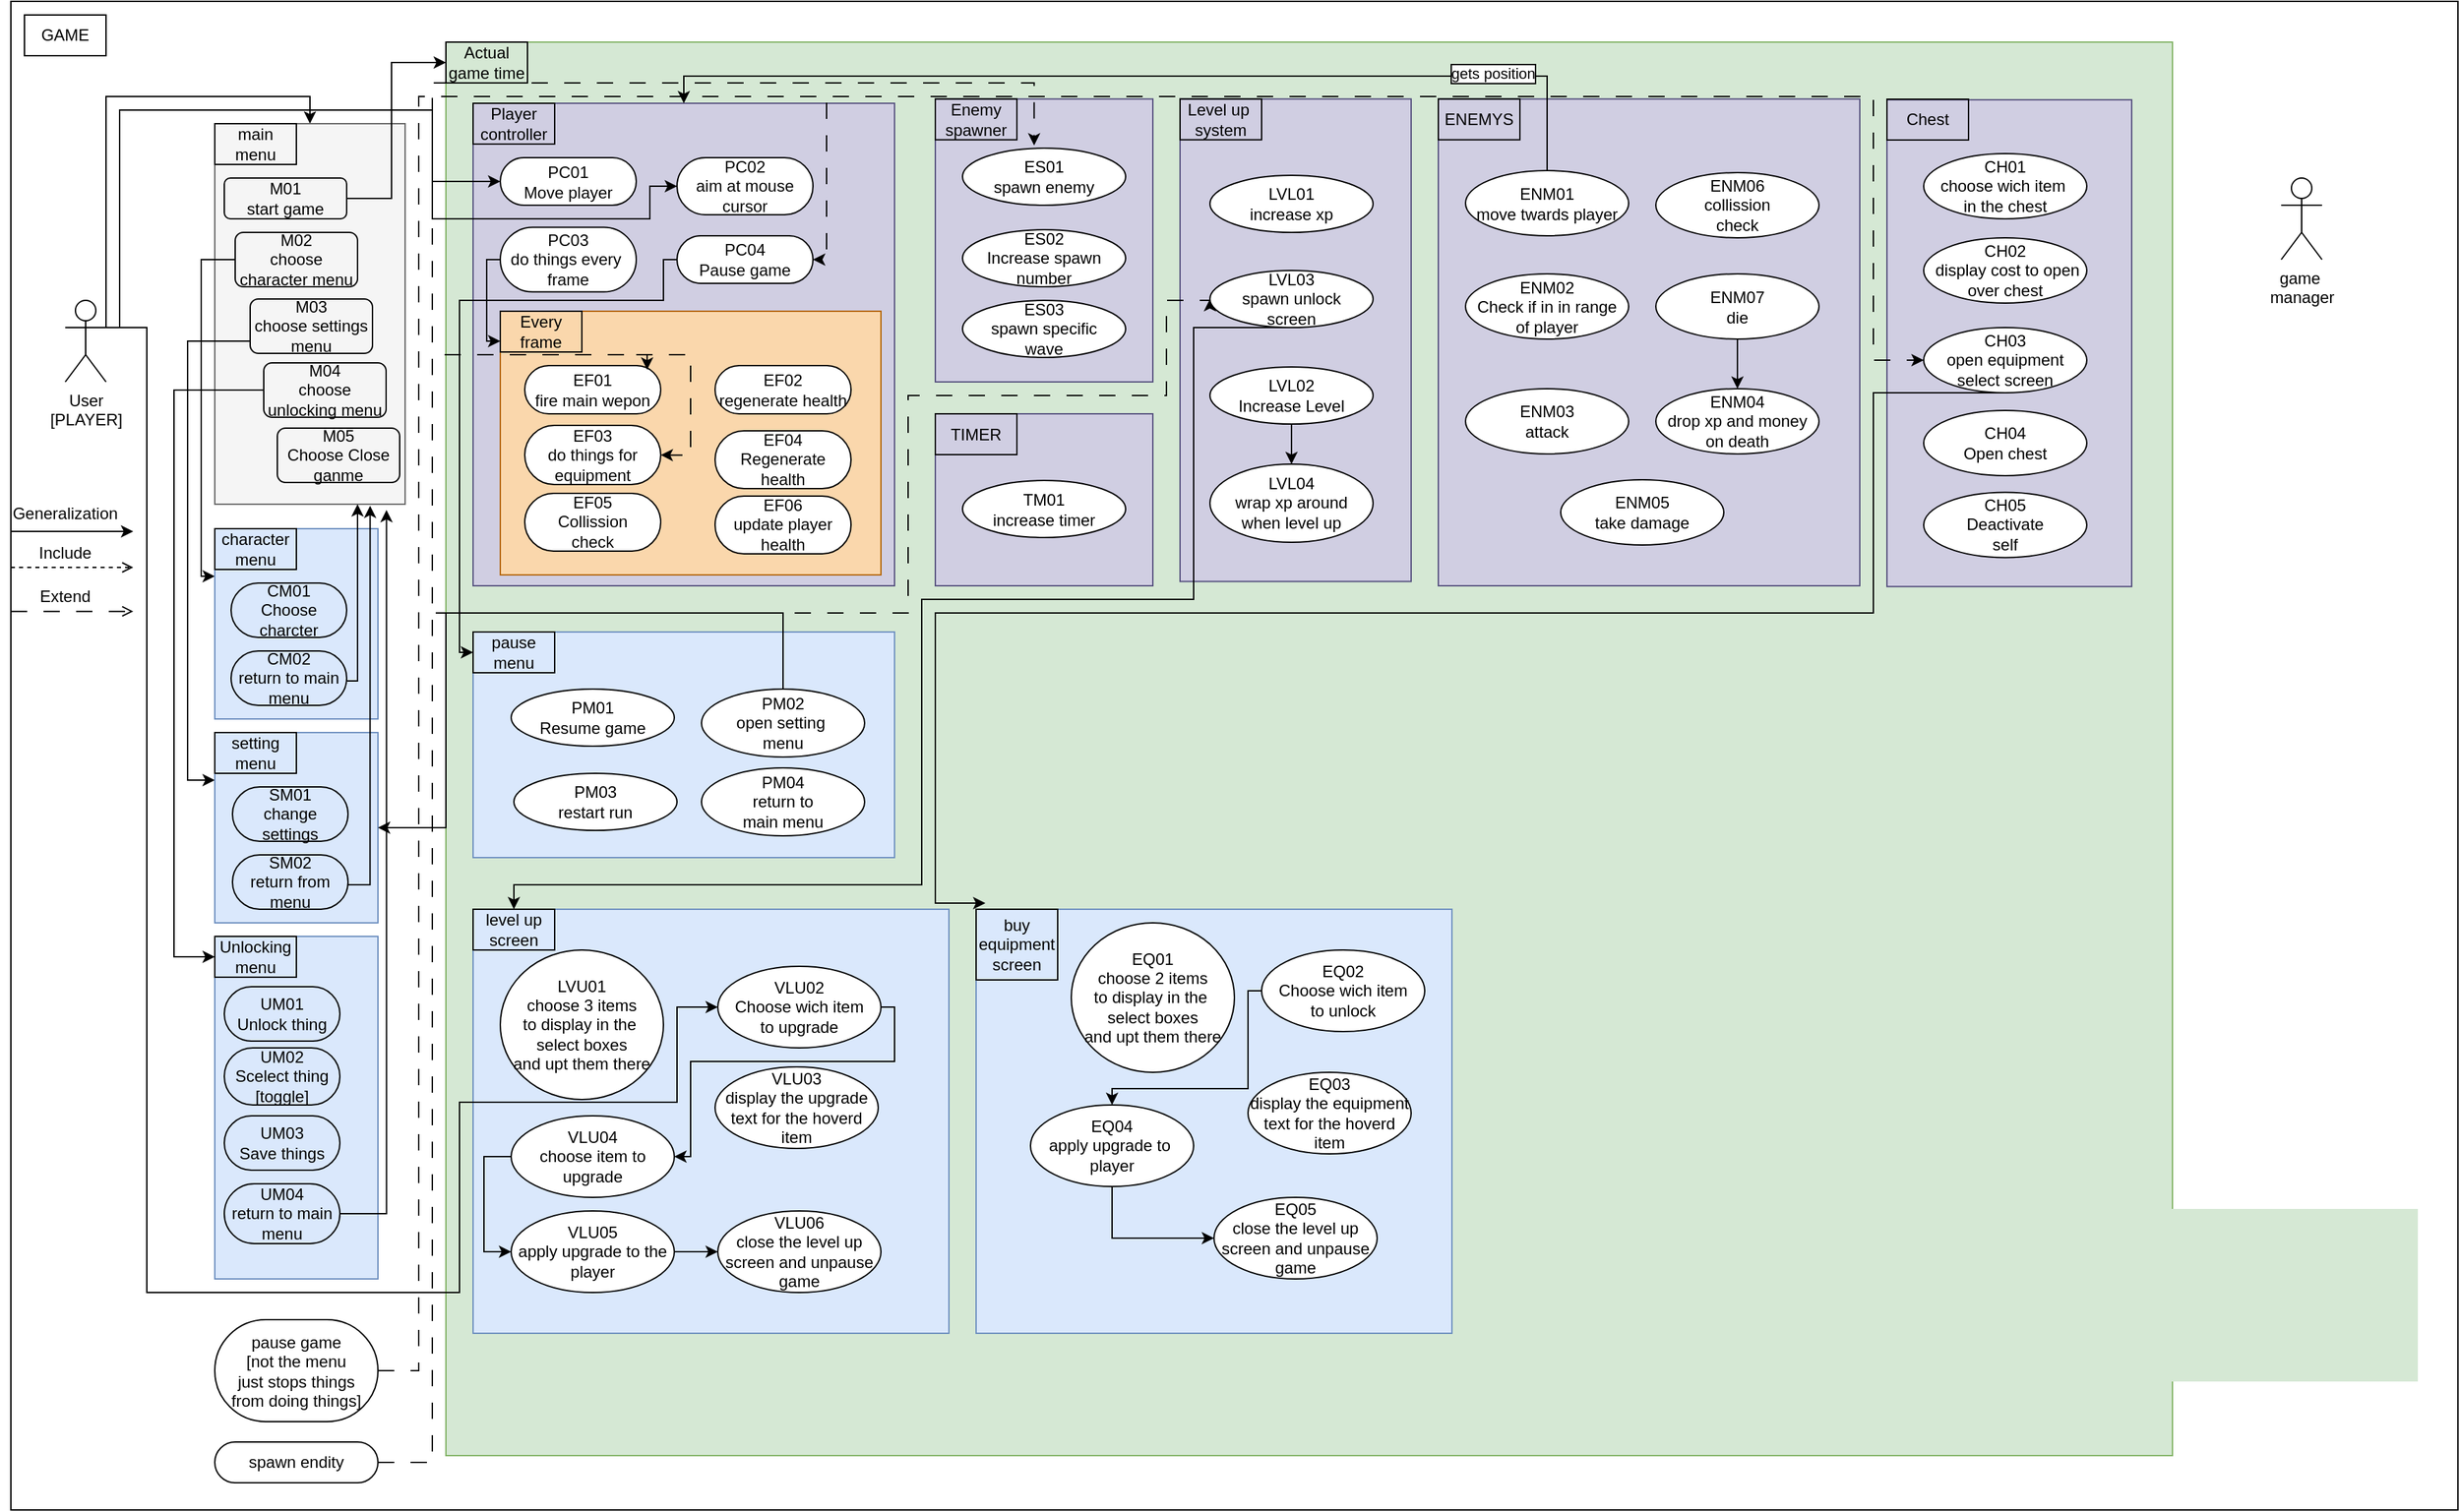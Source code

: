 <mxfile version="20.8.16" type="device"><diagram name="Page-1" id="GwlXsIh3hs98SMKbAgWY"><mxGraphModel dx="1418" dy="820" grid="1" gridSize="10" guides="1" tooltips="1" connect="1" arrows="1" fold="1" page="1" pageScale="1" pageWidth="850" pageHeight="1100" math="0" shadow="0"><root><mxCell id="0"/><mxCell id="1" parent="0"/><mxCell id="DsSFPHIKgRVyUwxGFitv-7" value="" style="rounded=0;whiteSpace=wrap;html=1;" parent="1" vertex="1"><mxGeometry x="20" y="10" width="1800" height="1110" as="geometry"/></mxCell><mxCell id="IYoSoowzvRIeeoeQHEjg-9" style="edgeStyle=orthogonalEdgeStyle;rounded=0;orthogonalLoop=1;jettySize=auto;html=1;exitX=1;exitY=0.333;exitDx=0;exitDy=0;exitPerimeter=0;" parent="1" source="IYoSoowzvRIeeoeQHEjg-1" target="IYoSoowzvRIeeoeQHEjg-6" edge="1"><mxGeometry relative="1" as="geometry"><Array as="points"><mxPoint x="90" y="80"/></Array></mxGeometry></mxCell><mxCell id="IYoSoowzvRIeeoeQHEjg-1" value="User&lt;br&gt;[PLAYER]" style="shape=umlActor;verticalLabelPosition=bottom;verticalAlign=top;html=1;outlineConnect=0;" parent="1" vertex="1"><mxGeometry x="60" y="230" width="30" height="60" as="geometry"/></mxCell><mxCell id="IYoSoowzvRIeeoeQHEjg-5" value="GAME" style="text;html=1;strokeColor=default;fillColor=none;align=center;verticalAlign=middle;whiteSpace=wrap;rounded=0;movable=0;resizable=0;rotatable=0;deletable=0;editable=0;connectable=0;" parent="1" vertex="1"><mxGeometry x="30" y="20" width="60" height="30" as="geometry"/></mxCell><mxCell id="IYoSoowzvRIeeoeQHEjg-6" value="" style="rounded=0;whiteSpace=wrap;html=1;strokeColor=#666666;fillColor=#f5f5f5;fontColor=#333333;" parent="1" vertex="1"><mxGeometry x="170" y="100" width="140" height="280" as="geometry"/></mxCell><mxCell id="IYoSoowzvRIeeoeQHEjg-8" value="main menu" style="text;html=1;strokeColor=default;fillColor=none;align=center;verticalAlign=middle;whiteSpace=wrap;rounded=0;" parent="1" vertex="1"><mxGeometry x="170" y="100" width="60" height="30" as="geometry"/></mxCell><mxCell id="IYoSoowzvRIeeoeQHEjg-40" style="edgeStyle=orthogonalEdgeStyle;rounded=0;orthogonalLoop=1;jettySize=auto;html=1;exitX=1;exitY=0.5;exitDx=0;exitDy=0;entryX=0;entryY=0.5;entryDx=0;entryDy=0;" parent="1" source="IYoSoowzvRIeeoeQHEjg-10" target="IYoSoowzvRIeeoeQHEjg-39" edge="1"><mxGeometry relative="1" as="geometry"><Array as="points"><mxPoint x="300" y="155"/><mxPoint x="300" y="55"/></Array></mxGeometry></mxCell><mxCell id="IYoSoowzvRIeeoeQHEjg-10" value="M01&lt;br&gt;start game" style="rounded=1;whiteSpace=wrap;html=1;strokeColor=default;fillColor=none;perimeter=orthogonalPerimeter;" parent="1" vertex="1"><mxGeometry x="177" y="140" width="90" height="30" as="geometry"/></mxCell><mxCell id="IYoSoowzvRIeeoeQHEjg-26" style="edgeStyle=orthogonalEdgeStyle;rounded=0;orthogonalLoop=1;jettySize=auto;html=1;exitX=0;exitY=0.5;exitDx=0;exitDy=0;entryX=0;entryY=0.25;entryDx=0;entryDy=0;" parent="1" source="IYoSoowzvRIeeoeQHEjg-11" target="IYoSoowzvRIeeoeQHEjg-15" edge="1"><mxGeometry relative="1" as="geometry"><Array as="points"><mxPoint x="160" y="200"/><mxPoint x="160" y="433"/></Array></mxGeometry></mxCell><mxCell id="IYoSoowzvRIeeoeQHEjg-11" value="M02&lt;br&gt;choose character menu" style="rounded=1;whiteSpace=wrap;html=1;strokeColor=default;fillColor=none;" parent="1" vertex="1"><mxGeometry x="185" y="180" width="90" height="40" as="geometry"/></mxCell><mxCell id="IYoSoowzvRIeeoeQHEjg-27" style="edgeStyle=orthogonalEdgeStyle;rounded=0;orthogonalLoop=1;jettySize=auto;html=1;exitX=0;exitY=0.5;exitDx=0;exitDy=0;entryX=0;entryY=0.25;entryDx=0;entryDy=0;" parent="1" source="IYoSoowzvRIeeoeQHEjg-12" target="IYoSoowzvRIeeoeQHEjg-21" edge="1"><mxGeometry relative="1" as="geometry"><Array as="points"><mxPoint x="196" y="260"/><mxPoint x="150" y="260"/><mxPoint x="150" y="583"/></Array></mxGeometry></mxCell><mxCell id="IYoSoowzvRIeeoeQHEjg-12" value="M03&lt;br&gt;choose settings menu" style="rounded=1;whiteSpace=wrap;html=1;strokeColor=default;fillColor=none;" parent="1" vertex="1"><mxGeometry x="196" y="229" width="90" height="40" as="geometry"/></mxCell><mxCell id="IYoSoowzvRIeeoeQHEjg-36" style="edgeStyle=orthogonalEdgeStyle;rounded=0;orthogonalLoop=1;jettySize=auto;html=1;exitX=0;exitY=0.5;exitDx=0;exitDy=0;entryX=0;entryY=0.5;entryDx=0;entryDy=0;" parent="1" source="IYoSoowzvRIeeoeQHEjg-13" target="IYoSoowzvRIeeoeQHEjg-29" edge="1"><mxGeometry relative="1" as="geometry"><Array as="points"><mxPoint x="140" y="296"/><mxPoint x="140" y="713"/></Array></mxGeometry></mxCell><mxCell id="IYoSoowzvRIeeoeQHEjg-13" value="M04&lt;br&gt;choose unlocking menu" style="rounded=1;whiteSpace=wrap;html=1;strokeColor=default;fillColor=none;" parent="1" vertex="1"><mxGeometry x="206" y="276" width="90" height="40" as="geometry"/></mxCell><mxCell id="IYoSoowzvRIeeoeQHEjg-15" value="" style="rounded=0;whiteSpace=wrap;html=1;strokeColor=#6c8ebf;fillColor=#dae8fc;" parent="1" vertex="1"><mxGeometry x="170" y="398" width="120" height="140" as="geometry"/></mxCell><mxCell id="IYoSoowzvRIeeoeQHEjg-16" value="character&lt;br&gt;menu" style="text;html=1;strokeColor=default;fillColor=none;align=center;verticalAlign=middle;whiteSpace=wrap;rounded=0;" parent="1" vertex="1"><mxGeometry x="170" y="398" width="60" height="30" as="geometry"/></mxCell><mxCell id="IYoSoowzvRIeeoeQHEjg-18" value="CM01&lt;br&gt;Choose charcter" style="rounded=1;whiteSpace=wrap;html=1;strokeColor=default;fillColor=none;arcSize=50;" parent="1" vertex="1"><mxGeometry x="182" y="438" width="85" height="40" as="geometry"/></mxCell><mxCell id="IYoSoowzvRIeeoeQHEjg-20" style="edgeStyle=orthogonalEdgeStyle;rounded=0;orthogonalLoop=1;jettySize=auto;html=1;exitX=1;exitY=0.5;exitDx=0;exitDy=0;entryX=0.75;entryY=1;entryDx=0;entryDy=0;" parent="1" source="IYoSoowzvRIeeoeQHEjg-19" target="IYoSoowzvRIeeoeQHEjg-6" edge="1"><mxGeometry relative="1" as="geometry"><Array as="points"><mxPoint x="267" y="510"/><mxPoint x="275" y="510"/></Array></mxGeometry></mxCell><mxCell id="IYoSoowzvRIeeoeQHEjg-19" value="CM02&lt;br&gt;return to main menu" style="rounded=1;whiteSpace=wrap;html=1;strokeColor=default;fillColor=none;arcSize=50;" parent="1" vertex="1"><mxGeometry x="182" y="488" width="85" height="40" as="geometry"/></mxCell><mxCell id="IYoSoowzvRIeeoeQHEjg-21" value="" style="rounded=0;whiteSpace=wrap;html=1;strokeColor=#6c8ebf;fillColor=#dae8fc;" parent="1" vertex="1"><mxGeometry x="170" y="548" width="120" height="140" as="geometry"/></mxCell><mxCell id="IYoSoowzvRIeeoeQHEjg-22" value="setting menu" style="text;html=1;strokeColor=default;fillColor=none;align=center;verticalAlign=middle;whiteSpace=wrap;rounded=0;" parent="1" vertex="1"><mxGeometry x="170" y="548" width="60" height="30" as="geometry"/></mxCell><mxCell id="IYoSoowzvRIeeoeQHEjg-23" value="SM01&lt;br&gt;change settings" style="rounded=1;whiteSpace=wrap;html=1;strokeColor=default;fillColor=none;arcSize=50;" parent="1" vertex="1"><mxGeometry x="183" y="588" width="85" height="40" as="geometry"/></mxCell><mxCell id="IYoSoowzvRIeeoeQHEjg-25" style="edgeStyle=orthogonalEdgeStyle;rounded=0;orthogonalLoop=1;jettySize=auto;html=1;exitX=1;exitY=0.5;exitDx=0;exitDy=0;entryX=0.816;entryY=1.004;entryDx=0;entryDy=0;entryPerimeter=0;" parent="1" source="IYoSoowzvRIeeoeQHEjg-24" target="IYoSoowzvRIeeoeQHEjg-6" edge="1"><mxGeometry relative="1" as="geometry"><Array as="points"><mxPoint x="268" y="660"/><mxPoint x="284" y="660"/></Array></mxGeometry></mxCell><mxCell id="IYoSoowzvRIeeoeQHEjg-24" value="SM02&lt;br&gt;return from menu" style="rounded=1;whiteSpace=wrap;html=1;strokeColor=default;fillColor=none;arcSize=50;" parent="1" vertex="1"><mxGeometry x="183" y="638" width="85" height="40" as="geometry"/></mxCell><mxCell id="IYoSoowzvRIeeoeQHEjg-28" value="" style="rounded=0;whiteSpace=wrap;html=1;strokeColor=#6c8ebf;fillColor=#dae8fc;" parent="1" vertex="1"><mxGeometry x="170" y="698" width="120" height="252" as="geometry"/></mxCell><mxCell id="IYoSoowzvRIeeoeQHEjg-29" value="Unlocking menu" style="text;html=1;strokeColor=default;fillColor=none;align=center;verticalAlign=middle;whiteSpace=wrap;rounded=0;" parent="1" vertex="1"><mxGeometry x="170" y="698" width="60" height="30" as="geometry"/></mxCell><mxCell id="IYoSoowzvRIeeoeQHEjg-30" value="M05&lt;br&gt;Choose Close ganme" style="rounded=1;whiteSpace=wrap;html=1;strokeColor=default;fillColor=none;" parent="1" vertex="1"><mxGeometry x="216" y="324" width="90" height="40" as="geometry"/></mxCell><mxCell id="IYoSoowzvRIeeoeQHEjg-31" value="UM01&lt;br&gt;Unlock thing" style="rounded=1;whiteSpace=wrap;html=1;strokeColor=default;fillColor=none;arcSize=50;" parent="1" vertex="1"><mxGeometry x="177" y="735" width="85" height="40" as="geometry"/></mxCell><mxCell id="IYoSoowzvRIeeoeQHEjg-32" value="UM02&lt;br&gt;Scelect thing&lt;br&gt;[toggle]" style="rounded=1;whiteSpace=wrap;html=1;strokeColor=default;fillColor=none;arcSize=50;" parent="1" vertex="1"><mxGeometry x="177" y="780" width="85" height="42" as="geometry"/></mxCell><mxCell id="IYoSoowzvRIeeoeQHEjg-34" value="UM03&lt;br&gt;Save things" style="rounded=1;whiteSpace=wrap;html=1;strokeColor=default;fillColor=none;arcSize=50;" parent="1" vertex="1"><mxGeometry x="177" y="830" width="85" height="40" as="geometry"/></mxCell><mxCell id="IYoSoowzvRIeeoeQHEjg-37" style="edgeStyle=orthogonalEdgeStyle;rounded=0;orthogonalLoop=1;jettySize=auto;html=1;exitX=1;exitY=0.5;exitDx=0;exitDy=0;entryX=0.902;entryY=1.015;entryDx=0;entryDy=0;entryPerimeter=0;" parent="1" source="IYoSoowzvRIeeoeQHEjg-35" target="IYoSoowzvRIeeoeQHEjg-6" edge="1"><mxGeometry relative="1" as="geometry"/></mxCell><mxCell id="IYoSoowzvRIeeoeQHEjg-35" value="UM04&lt;br&gt;return to main&lt;br&gt;menu" style="rounded=1;whiteSpace=wrap;html=1;strokeColor=default;fillColor=none;arcSize=50;" parent="1" vertex="1"><mxGeometry x="177" y="880" width="85" height="44" as="geometry"/></mxCell><mxCell id="IYoSoowzvRIeeoeQHEjg-38" value="" style="rounded=0;whiteSpace=wrap;html=1;fillColor=#d5e8d4;strokeColor=#82b366;movable=1;resizable=1;rotatable=1;deletable=1;editable=1;connectable=1;" parent="1" vertex="1"><mxGeometry x="340" y="40" width="1270" height="1040" as="geometry"/></mxCell><mxCell id="IYoSoowzvRIeeoeQHEjg-39" value="Actual game time" style="text;html=1;strokeColor=default;fillColor=none;align=center;verticalAlign=middle;whiteSpace=wrap;rounded=0;movable=0;resizable=0;rotatable=0;deletable=0;editable=0;connectable=0;" parent="1" vertex="1"><mxGeometry x="340" y="40" width="60" height="30" as="geometry"/></mxCell><mxCell id="IYoSoowzvRIeeoeQHEjg-44" value="" style="rounded=0;whiteSpace=wrap;html=1;fillColor=#d0cee2;strokeColor=#56517e;" parent="1" vertex="1"><mxGeometry x="360" y="85" width="310" height="355" as="geometry"/></mxCell><mxCell id="IYoSoowzvRIeeoeQHEjg-45" value="Player controller" style="text;html=1;strokeColor=default;fillColor=none;align=center;verticalAlign=middle;whiteSpace=wrap;rounded=0;movable=1;resizable=1;rotatable=1;deletable=1;editable=1;connectable=1;" parent="1" vertex="1"><mxGeometry x="360" y="85" width="60" height="30" as="geometry"/></mxCell><mxCell id="IYoSoowzvRIeeoeQHEjg-46" value="PC01&lt;br&gt;Move player" style="rounded=1;whiteSpace=wrap;html=1;fontColor=#050505;arcSize=50;" parent="1" vertex="1"><mxGeometry x="380" y="125" width="100" height="35" as="geometry"/></mxCell><mxCell id="IYoSoowzvRIeeoeQHEjg-47" value="PC02&lt;br&gt;aim at mouse cursor" style="rounded=1;whiteSpace=wrap;html=1;fontColor=#050505;arcSize=50;" parent="1" vertex="1"><mxGeometry x="510" y="125" width="100" height="42" as="geometry"/></mxCell><mxCell id="IYoSoowzvRIeeoeQHEjg-48" style="edgeStyle=orthogonalEdgeStyle;rounded=0;orthogonalLoop=1;jettySize=auto;html=1;exitX=1;exitY=0.333;exitDx=0;exitDy=0;exitPerimeter=0;fontColor=#050505;entryX=0;entryY=0.5;entryDx=0;entryDy=0;" parent="1" source="IYoSoowzvRIeeoeQHEjg-1" target="IYoSoowzvRIeeoeQHEjg-46" edge="1"><mxGeometry relative="1" as="geometry"><mxPoint x="360" y="90" as="targetPoint"/><Array as="points"><mxPoint x="100" y="250"/><mxPoint x="100" y="90"/><mxPoint x="330" y="90"/><mxPoint x="330" y="142"/></Array></mxGeometry></mxCell><mxCell id="IYoSoowzvRIeeoeQHEjg-52" style="edgeStyle=orthogonalEdgeStyle;rounded=0;orthogonalLoop=1;jettySize=auto;html=1;entryX=0;entryY=0.75;entryDx=0;entryDy=0;fontColor=#050505;" parent="1" source="IYoSoowzvRIeeoeQHEjg-49" target="IYoSoowzvRIeeoeQHEjg-51" edge="1"><mxGeometry relative="1" as="geometry"><Array as="points"><mxPoint x="370" y="200"/><mxPoint x="370" y="260"/><mxPoint x="380" y="260"/></Array></mxGeometry></mxCell><mxCell id="IYoSoowzvRIeeoeQHEjg-49" value="PC03&lt;br&gt;do things every&amp;nbsp;&lt;br&gt;frame" style="rounded=1;whiteSpace=wrap;html=1;fontColor=#050505;arcSize=50;" parent="1" vertex="1"><mxGeometry x="380" y="176.25" width="100" height="47.5" as="geometry"/></mxCell><mxCell id="IYoSoowzvRIeeoeQHEjg-50" value="" style="rounded=0;whiteSpace=wrap;html=1;fillColor=#fad7ac;strokeColor=#b46504;" parent="1" vertex="1"><mxGeometry x="380" y="238" width="280" height="194" as="geometry"/></mxCell><mxCell id="IYoSoowzvRIeeoeQHEjg-51" value="Every frame" style="text;html=1;strokeColor=default;fillColor=none;align=center;verticalAlign=middle;whiteSpace=wrap;rounded=0;movable=1;resizable=1;rotatable=1;deletable=1;editable=1;connectable=1;" parent="1" vertex="1"><mxGeometry x="380" y="238" width="60" height="30" as="geometry"/></mxCell><mxCell id="IYoSoowzvRIeeoeQHEjg-53" value="EF01&lt;br&gt;fire main wepon" style="rounded=1;whiteSpace=wrap;html=1;fontColor=#050505;arcSize=50;" parent="1" vertex="1"><mxGeometry x="398" y="278" width="100" height="35.5" as="geometry"/></mxCell><mxCell id="IYoSoowzvRIeeoeQHEjg-54" value="EF02&lt;br&gt;regenerate health" style="rounded=1;whiteSpace=wrap;html=1;fontColor=#050505;arcSize=50;" parent="1" vertex="1"><mxGeometry x="538" y="278" width="100" height="35.5" as="geometry"/></mxCell><mxCell id="IYoSoowzvRIeeoeQHEjg-55" value="EF03&lt;br&gt;do things for equipment" style="rounded=1;whiteSpace=wrap;html=1;fontColor=#050505;arcSize=50;" parent="1" vertex="1"><mxGeometry x="398" y="322" width="100" height="43.5" as="geometry"/></mxCell><mxCell id="IYoSoowzvRIeeoeQHEjg-57" value="EF04&lt;br&gt;Regenerate health" style="rounded=1;whiteSpace=wrap;html=1;fontColor=#050505;arcSize=50;" parent="1" vertex="1"><mxGeometry x="538" y="326" width="100" height="42.5" as="geometry"/></mxCell><mxCell id="IYoSoowzvRIeeoeQHEjg-60" value="" style="endArrow=classic;html=1;rounded=0;fontColor=#050505;entryX=0;entryY=0.5;entryDx=0;entryDy=0;" parent="1" target="IYoSoowzvRIeeoeQHEjg-47" edge="1"><mxGeometry width="50" height="50" relative="1" as="geometry"><mxPoint x="330" y="140" as="sourcePoint"/><mxPoint x="390" y="140" as="targetPoint"/><Array as="points"><mxPoint x="330" y="170"/><mxPoint x="490" y="170"/><mxPoint x="490" y="146"/></Array></mxGeometry></mxCell><mxCell id="IYoSoowzvRIeeoeQHEjg-61" value="EF05&lt;br&gt;Collission&lt;br&gt;check" style="rounded=1;whiteSpace=wrap;html=1;fontColor=#050505;arcSize=50;" parent="1" vertex="1"><mxGeometry x="398" y="372" width="100" height="42.5" as="geometry"/></mxCell><mxCell id="IYoSoowzvRIeeoeQHEjg-62" value="EF06&lt;br&gt;update player&lt;br&gt;health" style="rounded=1;whiteSpace=wrap;html=1;fontColor=#050505;arcSize=50;" parent="1" vertex="1"><mxGeometry x="538" y="374" width="100" height="42.5" as="geometry"/></mxCell><mxCell id="IYoSoowzvRIeeoeQHEjg-64" value="" style="rounded=0;whiteSpace=wrap;html=1;fillColor=#d0cee2;strokeColor=#56517e;" parent="1" vertex="1"><mxGeometry x="700" y="81.83" width="160" height="208.17" as="geometry"/></mxCell><mxCell id="IYoSoowzvRIeeoeQHEjg-65" value="Enemy&lt;br&gt;spawner" style="text;html=1;strokeColor=default;fillColor=none;align=center;verticalAlign=middle;whiteSpace=wrap;rounded=0;movable=1;resizable=1;rotatable=1;deletable=1;editable=1;connectable=1;" parent="1" vertex="1"><mxGeometry x="700" y="81.83" width="60" height="30" as="geometry"/></mxCell><mxCell id="IYoSoowzvRIeeoeQHEjg-68" value="" style="rounded=0;whiteSpace=wrap;html=1;fillColor=#d0cee2;strokeColor=#56517e;" parent="1" vertex="1"><mxGeometry x="880" y="81.83" width="170" height="355" as="geometry"/></mxCell><mxCell id="IYoSoowzvRIeeoeQHEjg-69" value="Level up&amp;nbsp;&lt;br&gt;system" style="text;html=1;strokeColor=default;fillColor=none;align=center;verticalAlign=middle;whiteSpace=wrap;rounded=0;movable=1;resizable=1;rotatable=1;deletable=1;editable=1;connectable=1;" parent="1" vertex="1"><mxGeometry x="880" y="81.83" width="60" height="30" as="geometry"/></mxCell><mxCell id="IYoSoowzvRIeeoeQHEjg-70" value="" style="rounded=0;whiteSpace=wrap;html=1;fillColor=#dae8fc;strokeColor=#6c8ebf;" parent="1" vertex="1"><mxGeometry x="360" y="474" width="310" height="166" as="geometry"/></mxCell><mxCell id="IYoSoowzvRIeeoeQHEjg-71" value="pause menu" style="text;html=1;strokeColor=default;fillColor=none;align=center;verticalAlign=middle;whiteSpace=wrap;rounded=0;movable=1;resizable=1;rotatable=1;deletable=1;editable=1;connectable=1;shadow=0;" parent="1" vertex="1"><mxGeometry x="360" y="474" width="60" height="30" as="geometry"/></mxCell><mxCell id="IYoSoowzvRIeeoeQHEjg-90" style="edgeStyle=orthogonalEdgeStyle;rounded=0;orthogonalLoop=1;jettySize=auto;html=1;entryX=0;entryY=0.5;entryDx=0;entryDy=0;strokeWidth=1;fontColor=#050505;startArrow=none;startFill=0;endArrow=classic;endFill=1;targetPerimeterSpacing=90;" parent="1" source="IYoSoowzvRIeeoeQHEjg-72" target="IYoSoowzvRIeeoeQHEjg-71" edge="1"><mxGeometry relative="1" as="geometry"><Array as="points"><mxPoint x="500" y="200"/><mxPoint x="500" y="230"/><mxPoint x="350" y="230"/><mxPoint x="350" y="489"/></Array></mxGeometry></mxCell><mxCell id="IYoSoowzvRIeeoeQHEjg-72" value="PC04&lt;br&gt;Pause game" style="rounded=1;whiteSpace=wrap;html=1;fontColor=#050505;arcSize=50;" parent="1" vertex="1"><mxGeometry x="510" y="182.5" width="100" height="35" as="geometry"/></mxCell><mxCell id="IYoSoowzvRIeeoeQHEjg-89" style="edgeStyle=orthogonalEdgeStyle;rounded=0;orthogonalLoop=1;jettySize=auto;html=1;exitX=1;exitY=0.5;exitDx=0;exitDy=0;entryX=1;entryY=0.5;entryDx=0;entryDy=0;dashed=1;dashPattern=12 12;strokeWidth=1;fontColor=#050505;startArrow=none;startFill=0;endArrow=classic;endFill=1;targetPerimeterSpacing=90;" parent="1" source="IYoSoowzvRIeeoeQHEjg-73" target="IYoSoowzvRIeeoeQHEjg-72" edge="1"><mxGeometry relative="1" as="geometry"><Array as="points"><mxPoint x="320" y="1017"/><mxPoint x="320" y="80"/><mxPoint x="620" y="80"/><mxPoint x="620" y="200"/></Array></mxGeometry></mxCell><mxCell id="zsx4kGsG6IaE4X5X9OVl-20" style="edgeStyle=orthogonalEdgeStyle;rounded=0;orthogonalLoop=1;jettySize=auto;html=1;entryX=0;entryY=0.5;entryDx=0;entryDy=0;dashed=1;dashPattern=12 12;exitX=1;exitY=0.5;exitDx=0;exitDy=0;" parent="1" source="IYoSoowzvRIeeoeQHEjg-73" target="zsx4kGsG6IaE4X5X9OVl-19" edge="1"><mxGeometry relative="1" as="geometry"><Array as="points"><mxPoint x="320" y="1018"/><mxPoint x="320" y="460"/><mxPoint x="680" y="460"/><mxPoint x="680" y="300"/><mxPoint x="870" y="300"/><mxPoint x="870" y="230"/><mxPoint x="902" y="230"/></Array></mxGeometry></mxCell><mxCell id="IYoSoowzvRIeeoeQHEjg-73" value="pause game&lt;br&gt;[not the menu &lt;br&gt;just stops things&lt;br&gt;from doing things]" style="rounded=1;whiteSpace=wrap;html=1;fontColor=#050505;arcSize=50;" parent="1" vertex="1"><mxGeometry x="170" y="980" width="120" height="75" as="geometry"/></mxCell><mxCell id="IYoSoowzvRIeeoeQHEjg-87" value="" style="edgeStyle=orthogonalEdgeStyle;rounded=0;orthogonalLoop=1;jettySize=auto;html=1;dashed=1;dashPattern=12 12;strokeWidth=1;fontColor=#050505;startArrow=none;startFill=0;endArrow=classic;endFill=1;targetPerimeterSpacing=90;entryX=0.9;entryY=0.085;entryDx=0;entryDy=0;entryPerimeter=0;" parent="1" source="IYoSoowzvRIeeoeQHEjg-74" target="IYoSoowzvRIeeoeQHEjg-53" edge="1"><mxGeometry relative="1" as="geometry"><Array as="points"><mxPoint x="330" y="1085"/><mxPoint x="330" y="270"/><mxPoint x="488" y="270"/></Array></mxGeometry></mxCell><mxCell id="zsx4kGsG6IaE4X5X9OVl-13" style="edgeStyle=orthogonalEdgeStyle;rounded=0;orthogonalLoop=1;jettySize=auto;html=1;dashed=1;dashPattern=12 12;entryX=0.439;entryY=-0.047;entryDx=0;entryDy=0;entryPerimeter=0;" parent="1" source="IYoSoowzvRIeeoeQHEjg-74" target="zsx4kGsG6IaE4X5X9OVl-12" edge="1"><mxGeometry relative="1" as="geometry"><mxPoint x="770" y="116" as="targetPoint"/><Array as="points"><mxPoint x="330" y="1085"/><mxPoint x="330" y="70"/><mxPoint x="773" y="70"/></Array></mxGeometry></mxCell><mxCell id="IYoSoowzvRIeeoeQHEjg-74" value="spawn endity" style="rounded=1;whiteSpace=wrap;html=1;fontColor=#050505;arcSize=50;" parent="1" vertex="1"><mxGeometry x="170" y="1070" width="120" height="30" as="geometry"/></mxCell><mxCell id="IYoSoowzvRIeeoeQHEjg-79" value="" style="endArrow=classic;html=1;rounded=0;fontColor=#050505;" parent="1" edge="1"><mxGeometry width="50" height="50" relative="1" as="geometry"><mxPoint x="20" y="400" as="sourcePoint"/><mxPoint x="110" y="400" as="targetPoint"/></mxGeometry></mxCell><mxCell id="IYoSoowzvRIeeoeQHEjg-80" value="Generalization" style="text;html=1;strokeColor=none;fillColor=none;align=center;verticalAlign=middle;whiteSpace=wrap;rounded=0;fontColor=#050505;" parent="1" vertex="1"><mxGeometry x="30" y="376" width="60" height="22" as="geometry"/></mxCell><mxCell id="IYoSoowzvRIeeoeQHEjg-83" value="" style="endArrow=open;html=1;rounded=0;fontColor=#050505;targetPerimeterSpacing=90;strokeWidth=1;endFill=0;edgeStyle=orthogonalEdgeStyle;startArrow=none;startFill=0;dashed=1;" parent="1" edge="1"><mxGeometry width="50" height="50" relative="1" as="geometry"><mxPoint x="20" y="426.5" as="sourcePoint"/><mxPoint x="110" y="426.5" as="targetPoint"/></mxGeometry></mxCell><mxCell id="IYoSoowzvRIeeoeQHEjg-84" value="Include" style="text;html=1;strokeColor=none;fillColor=none;align=center;verticalAlign=middle;whiteSpace=wrap;rounded=0;fontColor=#050505;" parent="1" vertex="1"><mxGeometry x="30" y="404.5" width="60" height="22" as="geometry"/></mxCell><mxCell id="IYoSoowzvRIeeoeQHEjg-85" value="" style="endArrow=open;html=1;rounded=0;fontColor=#050505;targetPerimeterSpacing=90;strokeWidth=1;endFill=0;edgeStyle=orthogonalEdgeStyle;startArrow=none;startFill=0;dashed=1;dashPattern=12 12;" parent="1" edge="1"><mxGeometry width="50" height="50" relative="1" as="geometry"><mxPoint x="20" y="458.83" as="sourcePoint"/><mxPoint x="110" y="458.83" as="targetPoint"/></mxGeometry></mxCell><mxCell id="IYoSoowzvRIeeoeQHEjg-86" value="Extend" style="text;html=1;strokeColor=none;fillColor=none;align=center;verticalAlign=middle;whiteSpace=wrap;rounded=0;fontColor=#050505;" parent="1" vertex="1"><mxGeometry x="30" y="436.83" width="60" height="22" as="geometry"/></mxCell><mxCell id="IYoSoowzvRIeeoeQHEjg-88" value="" style="endArrow=classic;html=1;rounded=0;dashed=1;dashPattern=12 12;strokeWidth=1;fontColor=#050505;targetPerimeterSpacing=90;entryX=1;entryY=0.5;entryDx=0;entryDy=0;" parent="1" target="IYoSoowzvRIeeoeQHEjg-55" edge="1"><mxGeometry width="50" height="50" relative="1" as="geometry"><mxPoint x="480" y="270" as="sourcePoint"/><mxPoint x="620" y="300" as="targetPoint"/><Array as="points"><mxPoint x="520" y="270"/><mxPoint x="520" y="344"/></Array></mxGeometry></mxCell><mxCell id="zsx4kGsG6IaE4X5X9OVl-1" value="PM03&lt;br&gt;restart run" style="ellipse;whiteSpace=wrap;html=1;" parent="1" vertex="1"><mxGeometry x="390" y="578" width="120" height="42" as="geometry"/></mxCell><mxCell id="zsx4kGsG6IaE4X5X9OVl-3" style="edgeStyle=orthogonalEdgeStyle;rounded=0;orthogonalLoop=1;jettySize=auto;html=1;" parent="1" source="zsx4kGsG6IaE4X5X9OVl-2" target="IYoSoowzvRIeeoeQHEjg-21" edge="1"><mxGeometry relative="1" as="geometry"><Array as="points"><mxPoint x="588" y="460"/><mxPoint x="340" y="460"/><mxPoint x="340" y="618"/></Array></mxGeometry></mxCell><mxCell id="zsx4kGsG6IaE4X5X9OVl-2" value="PM02&lt;br&gt;open setting&amp;nbsp;&lt;br&gt;menu" style="ellipse;whiteSpace=wrap;html=1;" parent="1" vertex="1"><mxGeometry x="528" y="516" width="120" height="50" as="geometry"/></mxCell><mxCell id="zsx4kGsG6IaE4X5X9OVl-4" value="PM01&lt;br&gt;Resume game" style="ellipse;whiteSpace=wrap;html=1;" parent="1" vertex="1"><mxGeometry x="388" y="516" width="120" height="42" as="geometry"/></mxCell><mxCell id="zsx4kGsG6IaE4X5X9OVl-5" value="PM04&lt;br&gt;return to &lt;br&gt;main menu" style="ellipse;whiteSpace=wrap;html=1;" parent="1" vertex="1"><mxGeometry x="528" y="574" width="120" height="50" as="geometry"/></mxCell><mxCell id="zsx4kGsG6IaE4X5X9OVl-7" value="" style="rounded=0;whiteSpace=wrap;html=1;fillColor=#d0cee2;strokeColor=#56517e;" parent="1" vertex="1"><mxGeometry x="700" y="313.5" width="160" height="126.5" as="geometry"/></mxCell><mxCell id="zsx4kGsG6IaE4X5X9OVl-8" value="TIMER" style="text;html=1;strokeColor=default;fillColor=none;align=center;verticalAlign=middle;whiteSpace=wrap;rounded=0;movable=1;resizable=1;rotatable=1;deletable=1;editable=1;connectable=1;" parent="1" vertex="1"><mxGeometry x="700" y="313.5" width="60" height="30" as="geometry"/></mxCell><mxCell id="zsx4kGsG6IaE4X5X9OVl-9" value="TM01&lt;br&gt;increase timer" style="ellipse;whiteSpace=wrap;html=1;" parent="1" vertex="1"><mxGeometry x="720" y="362.5" width="120" height="42" as="geometry"/></mxCell><mxCell id="zsx4kGsG6IaE4X5X9OVl-12" value="ES01&lt;br&gt;spawn enemy" style="ellipse;whiteSpace=wrap;html=1;" parent="1" vertex="1"><mxGeometry x="720" y="118" width="120" height="42" as="geometry"/></mxCell><mxCell id="zsx4kGsG6IaE4X5X9OVl-14" value="ES02&lt;br&gt;Increase spawn&lt;br&gt;number" style="ellipse;whiteSpace=wrap;html=1;" parent="1" vertex="1"><mxGeometry x="720" y="178" width="120" height="42" as="geometry"/></mxCell><mxCell id="zsx4kGsG6IaE4X5X9OVl-15" value="ES03&lt;br&gt;spawn specific&lt;br&gt;wave" style="ellipse;whiteSpace=wrap;html=1;" parent="1" vertex="1"><mxGeometry x="720" y="230" width="120" height="42" as="geometry"/></mxCell><mxCell id="zsx4kGsG6IaE4X5X9OVl-17" value="LVL01&lt;br&gt;increase xp" style="ellipse;whiteSpace=wrap;html=1;" parent="1" vertex="1"><mxGeometry x="902" y="138" width="120" height="42" as="geometry"/></mxCell><mxCell id="zsx4kGsG6IaE4X5X9OVl-22" style="edgeStyle=orthogonalEdgeStyle;rounded=0;orthogonalLoop=1;jettySize=auto;html=1;exitX=0.5;exitY=1;exitDx=0;exitDy=0;entryX=0.5;entryY=0;entryDx=0;entryDy=0;" parent="1" source="zsx4kGsG6IaE4X5X9OVl-18" target="zsx4kGsG6IaE4X5X9OVl-21" edge="1"><mxGeometry relative="1" as="geometry"/></mxCell><mxCell id="zsx4kGsG6IaE4X5X9OVl-18" value="LVL02&lt;br&gt;Increase Level" style="ellipse;whiteSpace=wrap;html=1;" parent="1" vertex="1"><mxGeometry x="902" y="279" width="120" height="42" as="geometry"/></mxCell><mxCell id="zsx4kGsG6IaE4X5X9OVl-49" style="edgeStyle=orthogonalEdgeStyle;rounded=0;sketch=0;orthogonalLoop=1;jettySize=auto;html=1;exitX=0.5;exitY=1;exitDx=0;exitDy=0;entryX=0.5;entryY=0;entryDx=0;entryDy=0;" parent="1" source="zsx4kGsG6IaE4X5X9OVl-19" target="zsx4kGsG6IaE4X5X9OVl-48" edge="1"><mxGeometry relative="1" as="geometry"><Array as="points"><mxPoint x="890" y="250"/><mxPoint x="890" y="450"/><mxPoint x="690" y="450"/><mxPoint x="690" y="660"/><mxPoint x="390" y="660"/></Array></mxGeometry></mxCell><mxCell id="zsx4kGsG6IaE4X5X9OVl-19" value="LVL03&lt;br&gt;spawn unlock &lt;br&gt;screen" style="ellipse;whiteSpace=wrap;html=1;" parent="1" vertex="1"><mxGeometry x="902" y="208" width="120" height="42" as="geometry"/></mxCell><mxCell id="zsx4kGsG6IaE4X5X9OVl-21" value="LVL04&lt;br&gt;wrap xp around&lt;br&gt;when level up" style="ellipse;whiteSpace=wrap;html=1;" parent="1" vertex="1"><mxGeometry x="902" y="350.5" width="120" height="57.5" as="geometry"/></mxCell><mxCell id="zsx4kGsG6IaE4X5X9OVl-23" value="" style="rounded=0;whiteSpace=wrap;html=1;fillColor=#d0cee2;strokeColor=#56517e;" parent="1" vertex="1"><mxGeometry x="1070" y="81.83" width="310" height="358.17" as="geometry"/></mxCell><mxCell id="zsx4kGsG6IaE4X5X9OVl-24" value="ENEMYS" style="text;html=1;strokeColor=default;fillColor=none;align=center;verticalAlign=middle;whiteSpace=wrap;rounded=0;movable=1;resizable=1;rotatable=1;deletable=1;editable=1;connectable=1;" parent="1" vertex="1"><mxGeometry x="1070" y="81.83" width="60" height="30" as="geometry"/></mxCell><mxCell id="zsx4kGsG6IaE4X5X9OVl-35" style="edgeStyle=orthogonalEdgeStyle;rounded=0;orthogonalLoop=1;jettySize=auto;html=1;entryX=0.5;entryY=0;entryDx=0;entryDy=0;" parent="1" source="zsx4kGsG6IaE4X5X9OVl-25" target="IYoSoowzvRIeeoeQHEjg-44" edge="1"><mxGeometry relative="1" as="geometry"><Array as="points"><mxPoint x="1150" y="65"/><mxPoint x="515" y="65"/></Array></mxGeometry></mxCell><mxCell id="zsx4kGsG6IaE4X5X9OVl-36" value="gets position" style="edgeLabel;html=1;align=center;verticalAlign=middle;resizable=0;points=[];labelBorderColor=default;" parent="zsx4kGsG6IaE4X5X9OVl-35" vertex="1" connectable="0"><mxGeometry x="-0.219" y="-2" relative="1" as="geometry"><mxPoint x="173" as="offset"/></mxGeometry></mxCell><mxCell id="zsx4kGsG6IaE4X5X9OVl-25" value="ENM01&lt;br&gt;move twards player" style="ellipse;whiteSpace=wrap;html=1;" parent="1" vertex="1"><mxGeometry x="1090" y="134.5" width="120" height="48" as="geometry"/></mxCell><mxCell id="zsx4kGsG6IaE4X5X9OVl-26" value="ENM02&lt;br&gt;Check if in in range&lt;br&gt;of player" style="ellipse;whiteSpace=wrap;html=1;" parent="1" vertex="1"><mxGeometry x="1090" y="210.5" width="120" height="48" as="geometry"/></mxCell><mxCell id="zsx4kGsG6IaE4X5X9OVl-27" value="ENM03&lt;br&gt;attack" style="ellipse;whiteSpace=wrap;html=1;" parent="1" vertex="1"><mxGeometry x="1090" y="295" width="120" height="48" as="geometry"/></mxCell><mxCell id="zsx4kGsG6IaE4X5X9OVl-28" value="ENM04&lt;br&gt;drop xp and money&lt;br&gt;on death" style="ellipse;whiteSpace=wrap;html=1;" parent="1" vertex="1"><mxGeometry x="1230" y="295" width="120" height="48" as="geometry"/></mxCell><mxCell id="zsx4kGsG6IaE4X5X9OVl-30" value="ENM05&lt;br&gt;take damage" style="ellipse;whiteSpace=wrap;html=1;" parent="1" vertex="1"><mxGeometry x="1160" y="362" width="120" height="48" as="geometry"/></mxCell><mxCell id="zsx4kGsG6IaE4X5X9OVl-31" value="ENM06&lt;br&gt;collission&lt;br&gt;check" style="ellipse;whiteSpace=wrap;html=1;" parent="1" vertex="1"><mxGeometry x="1230" y="136" width="120" height="48" as="geometry"/></mxCell><mxCell id="zsx4kGsG6IaE4X5X9OVl-34" style="edgeStyle=orthogonalEdgeStyle;rounded=0;orthogonalLoop=1;jettySize=auto;html=1;entryX=0.5;entryY=0;entryDx=0;entryDy=0;" parent="1" source="zsx4kGsG6IaE4X5X9OVl-32" target="zsx4kGsG6IaE4X5X9OVl-28" edge="1"><mxGeometry relative="1" as="geometry"/></mxCell><mxCell id="zsx4kGsG6IaE4X5X9OVl-32" value="ENM07&lt;br&gt;die" style="ellipse;whiteSpace=wrap;html=1;" parent="1" vertex="1"><mxGeometry x="1230" y="210.5" width="120" height="48" as="geometry"/></mxCell><mxCell id="zsx4kGsG6IaE4X5X9OVl-37" value="" style="rounded=0;whiteSpace=wrap;html=1;fillColor=#d0cee2;strokeColor=#56517e;" parent="1" vertex="1"><mxGeometry x="1400" y="82.42" width="180" height="358.17" as="geometry"/></mxCell><mxCell id="zsx4kGsG6IaE4X5X9OVl-38" value="Chest" style="text;html=1;strokeColor=default;fillColor=none;align=center;verticalAlign=middle;whiteSpace=wrap;rounded=0;movable=1;resizable=1;rotatable=1;deletable=1;editable=1;connectable=1;" parent="1" vertex="1"><mxGeometry x="1400" y="82" width="60" height="30" as="geometry"/></mxCell><mxCell id="zsx4kGsG6IaE4X5X9OVl-39" value="CH01&lt;br&gt;choose wich item&amp;nbsp;&lt;br&gt;in the chest" style="ellipse;whiteSpace=wrap;html=1;" parent="1" vertex="1"><mxGeometry x="1427" y="122" width="120" height="48" as="geometry"/></mxCell><mxCell id="zsx4kGsG6IaE4X5X9OVl-42" value="CH02&lt;br&gt;&amp;nbsp;display cost to open&lt;br&gt;over chest" style="ellipse;whiteSpace=wrap;html=1;" parent="1" vertex="1"><mxGeometry x="1427" y="184" width="120" height="48" as="geometry"/></mxCell><mxCell id="zsx4kGsG6IaE4X5X9OVl-62" style="edgeStyle=orthogonalEdgeStyle;rounded=0;sketch=0;orthogonalLoop=1;jettySize=auto;html=1;exitX=0.5;exitY=1;exitDx=0;exitDy=0;entryX=0.114;entryY=-0.086;entryDx=0;entryDy=0;entryPerimeter=0;" parent="1" source="zsx4kGsG6IaE4X5X9OVl-43" target="zsx4kGsG6IaE4X5X9OVl-61" edge="1"><mxGeometry relative="1" as="geometry"><Array as="points"><mxPoint x="1390" y="298"/><mxPoint x="1390" y="460"/><mxPoint x="700" y="460"/><mxPoint x="700" y="674"/></Array></mxGeometry></mxCell><mxCell id="zsx4kGsG6IaE4X5X9OVl-43" value="CH03&lt;br&gt;open equipment select screen" style="ellipse;whiteSpace=wrap;html=1;" parent="1" vertex="1"><mxGeometry x="1427" y="250" width="120" height="48" as="geometry"/></mxCell><mxCell id="zsx4kGsG6IaE4X5X9OVl-44" style="edgeStyle=orthogonalEdgeStyle;rounded=0;sketch=0;orthogonalLoop=1;jettySize=auto;html=1;exitX=1;exitY=0.5;exitDx=0;exitDy=0;entryX=0;entryY=0.5;entryDx=0;entryDy=0;dashed=1;dashPattern=12 12;" parent="1" source="IYoSoowzvRIeeoeQHEjg-73" target="zsx4kGsG6IaE4X5X9OVl-43" edge="1"><mxGeometry relative="1" as="geometry"><Array as="points"><mxPoint x="320" y="1018"/><mxPoint x="320" y="80"/><mxPoint x="1390" y="80"/><mxPoint x="1390" y="274"/></Array></mxGeometry></mxCell><mxCell id="zsx4kGsG6IaE4X5X9OVl-45" value="CH05&lt;br&gt;Deactivate&lt;br&gt;self" style="ellipse;whiteSpace=wrap;html=1;" parent="1" vertex="1"><mxGeometry x="1427" y="371.25" width="120" height="48" as="geometry"/></mxCell><mxCell id="zsx4kGsG6IaE4X5X9OVl-46" value="CH04&lt;br&gt;Open chest" style="ellipse;whiteSpace=wrap;html=1;" parent="1" vertex="1"><mxGeometry x="1427" y="311" width="120" height="48" as="geometry"/></mxCell><mxCell id="zsx4kGsG6IaE4X5X9OVl-47" value="" style="rounded=0;whiteSpace=wrap;html=1;labelBorderColor=default;fillColor=#dae8fc;strokeColor=#6c8ebf;" parent="1" vertex="1"><mxGeometry x="360" y="678" width="350" height="312" as="geometry"/></mxCell><mxCell id="zsx4kGsG6IaE4X5X9OVl-48" value="level up&lt;br&gt;screen" style="text;html=1;strokeColor=default;fillColor=none;align=center;verticalAlign=middle;whiteSpace=wrap;rounded=0;movable=1;resizable=1;rotatable=1;deletable=1;editable=1;connectable=1;shadow=0;" parent="1" vertex="1"><mxGeometry x="360" y="678" width="60" height="30" as="geometry"/></mxCell><mxCell id="zsx4kGsG6IaE4X5X9OVl-50" value="LVU01&lt;br&gt;choose 3 items&lt;br&gt;to display in the&amp;nbsp;&lt;br&gt;select boxes&lt;br&gt;and upt them there" style="ellipse;whiteSpace=wrap;html=1;" parent="1" vertex="1"><mxGeometry x="380" y="708" width="120" height="110" as="geometry"/></mxCell><mxCell id="zsx4kGsG6IaE4X5X9OVl-57" style="edgeStyle=orthogonalEdgeStyle;rounded=0;sketch=0;orthogonalLoop=1;jettySize=auto;html=1;" parent="1" source="zsx4kGsG6IaE4X5X9OVl-51" target="zsx4kGsG6IaE4X5X9OVl-54" edge="1"><mxGeometry relative="1" as="geometry"><Array as="points"><mxPoint x="670" y="750"/><mxPoint x="670" y="790"/><mxPoint x="520" y="790"/><mxPoint x="520" y="860"/></Array></mxGeometry></mxCell><mxCell id="zsx4kGsG6IaE4X5X9OVl-51" value="VLU02&lt;br&gt;Choose wich item&lt;br&gt;to upgrade" style="ellipse;whiteSpace=wrap;html=1;" parent="1" vertex="1"><mxGeometry x="540" y="720" width="120" height="60" as="geometry"/></mxCell><mxCell id="zsx4kGsG6IaE4X5X9OVl-52" style="edgeStyle=orthogonalEdgeStyle;rounded=0;sketch=0;orthogonalLoop=1;jettySize=auto;html=1;exitX=1;exitY=0.333;exitDx=0;exitDy=0;exitPerimeter=0;" parent="1" source="IYoSoowzvRIeeoeQHEjg-1" target="zsx4kGsG6IaE4X5X9OVl-51" edge="1"><mxGeometry relative="1" as="geometry"><Array as="points"><mxPoint x="120" y="250"/><mxPoint x="120" y="960"/><mxPoint x="350" y="960"/><mxPoint x="350" y="820"/><mxPoint x="510" y="820"/><mxPoint x="510" y="750"/></Array></mxGeometry></mxCell><mxCell id="zsx4kGsG6IaE4X5X9OVl-53" value="VLU03&lt;br&gt;display the upgrade&lt;br&gt;text for the hoverd&lt;br&gt;item" style="ellipse;whiteSpace=wrap;html=1;" parent="1" vertex="1"><mxGeometry x="538" y="794" width="120" height="60" as="geometry"/></mxCell><mxCell id="zsx4kGsG6IaE4X5X9OVl-58" style="edgeStyle=orthogonalEdgeStyle;rounded=0;sketch=0;orthogonalLoop=1;jettySize=auto;html=1;entryX=0;entryY=0.5;entryDx=0;entryDy=0;" parent="1" source="zsx4kGsG6IaE4X5X9OVl-54" target="zsx4kGsG6IaE4X5X9OVl-55" edge="1"><mxGeometry relative="1" as="geometry"><Array as="points"><mxPoint x="368" y="860"/><mxPoint x="368" y="930"/></Array></mxGeometry></mxCell><mxCell id="zsx4kGsG6IaE4X5X9OVl-54" value="VLU04&lt;br&gt;choose item to upgrade" style="ellipse;whiteSpace=wrap;html=1;" parent="1" vertex="1"><mxGeometry x="388" y="830" width="120" height="60" as="geometry"/></mxCell><mxCell id="zsx4kGsG6IaE4X5X9OVl-59" style="edgeStyle=orthogonalEdgeStyle;rounded=0;sketch=0;orthogonalLoop=1;jettySize=auto;html=1;exitX=1;exitY=0.5;exitDx=0;exitDy=0;entryX=0;entryY=0.5;entryDx=0;entryDy=0;" parent="1" source="zsx4kGsG6IaE4X5X9OVl-55" target="zsx4kGsG6IaE4X5X9OVl-56" edge="1"><mxGeometry relative="1" as="geometry"/></mxCell><mxCell id="zsx4kGsG6IaE4X5X9OVl-55" value="VLU05&lt;br&gt;apply upgrade to the player" style="ellipse;whiteSpace=wrap;html=1;" parent="1" vertex="1"><mxGeometry x="388" y="900" width="120" height="60" as="geometry"/></mxCell><mxCell id="zsx4kGsG6IaE4X5X9OVl-56" value="VLU06&lt;br&gt;close the level up screen and unpause&lt;br&gt;game" style="ellipse;whiteSpace=wrap;html=1;" parent="1" vertex="1"><mxGeometry x="540" y="900" width="120" height="60" as="geometry"/></mxCell><mxCell id="zsx4kGsG6IaE4X5X9OVl-60" value="" style="rounded=0;whiteSpace=wrap;html=1;labelBorderColor=default;fillColor=#dae8fc;strokeColor=#6c8ebf;" parent="1" vertex="1"><mxGeometry x="730" y="678" width="350" height="312" as="geometry"/></mxCell><mxCell id="zsx4kGsG6IaE4X5X9OVl-61" value="buy equipment screen" style="text;html=1;strokeColor=default;fillColor=none;align=center;verticalAlign=middle;whiteSpace=wrap;rounded=0;movable=1;resizable=1;rotatable=1;deletable=1;editable=1;connectable=1;shadow=0;" parent="1" vertex="1"><mxGeometry x="730" y="678" width="60" height="52" as="geometry"/></mxCell><mxCell id="zsx4kGsG6IaE4X5X9OVl-63" value="EQ01&lt;br&gt;choose 2 items&lt;br&gt;to display in the&amp;nbsp;&lt;br&gt;select boxes&lt;br&gt;and upt them there" style="ellipse;whiteSpace=wrap;html=1;" parent="1" vertex="1"><mxGeometry x="800" y="688" width="120" height="110" as="geometry"/></mxCell><mxCell id="zsx4kGsG6IaE4X5X9OVl-68" style="edgeStyle=orthogonalEdgeStyle;rounded=0;sketch=0;orthogonalLoop=1;jettySize=auto;html=1;" parent="1" source="zsx4kGsG6IaE4X5X9OVl-64" target="zsx4kGsG6IaE4X5X9OVl-66" edge="1"><mxGeometry relative="1" as="geometry"><Array as="points"><mxPoint x="930" y="738"/><mxPoint x="930" y="810"/><mxPoint x="830" y="810"/></Array></mxGeometry></mxCell><mxCell id="zsx4kGsG6IaE4X5X9OVl-64" value="EQ02&lt;br&gt;Choose wich item&lt;br&gt;to unlock" style="ellipse;whiteSpace=wrap;html=1;" parent="1" vertex="1"><mxGeometry x="940" y="708" width="120" height="60" as="geometry"/></mxCell><mxCell id="zsx4kGsG6IaE4X5X9OVl-65" value="EQ03&lt;br&gt;display the equipment&lt;br&gt;text for the hoverd&lt;br&gt;item" style="ellipse;whiteSpace=wrap;html=1;" parent="1" vertex="1"><mxGeometry x="930" y="798" width="120" height="60" as="geometry"/></mxCell><mxCell id="zsx4kGsG6IaE4X5X9OVl-69" style="edgeStyle=orthogonalEdgeStyle;rounded=0;sketch=0;orthogonalLoop=1;jettySize=auto;html=1;entryX=0;entryY=0.5;entryDx=0;entryDy=0;" parent="1" source="zsx4kGsG6IaE4X5X9OVl-66" target="zsx4kGsG6IaE4X5X9OVl-67" edge="1"><mxGeometry relative="1" as="geometry"><Array as="points"><mxPoint x="830" y="920"/></Array></mxGeometry></mxCell><mxCell id="zsx4kGsG6IaE4X5X9OVl-66" value="EQ04&lt;br&gt;apply upgrade to&amp;nbsp;&lt;br&gt;player" style="ellipse;whiteSpace=wrap;html=1;" parent="1" vertex="1"><mxGeometry x="770" y="822" width="120" height="60" as="geometry"/></mxCell><mxCell id="zsx4kGsG6IaE4X5X9OVl-67" value="EQ05&lt;br&gt;close the level up screen and unpause&lt;br&gt;game" style="ellipse;whiteSpace=wrap;html=1;" parent="1" vertex="1"><mxGeometry x="905" y="890" width="120" height="60" as="geometry"/></mxCell><mxCell id="Yuk9BlL1FxeG-xISQ4a8-1" value="game&amp;nbsp;&lt;br&gt;manager" style="shape=umlActor;verticalLabelPosition=bottom;verticalAlign=top;html=1;outlineConnect=0;" parent="1" vertex="1"><mxGeometry x="1690" y="140" width="30" height="60" as="geometry"/></mxCell></root></mxGraphModel></diagram></mxfile>
